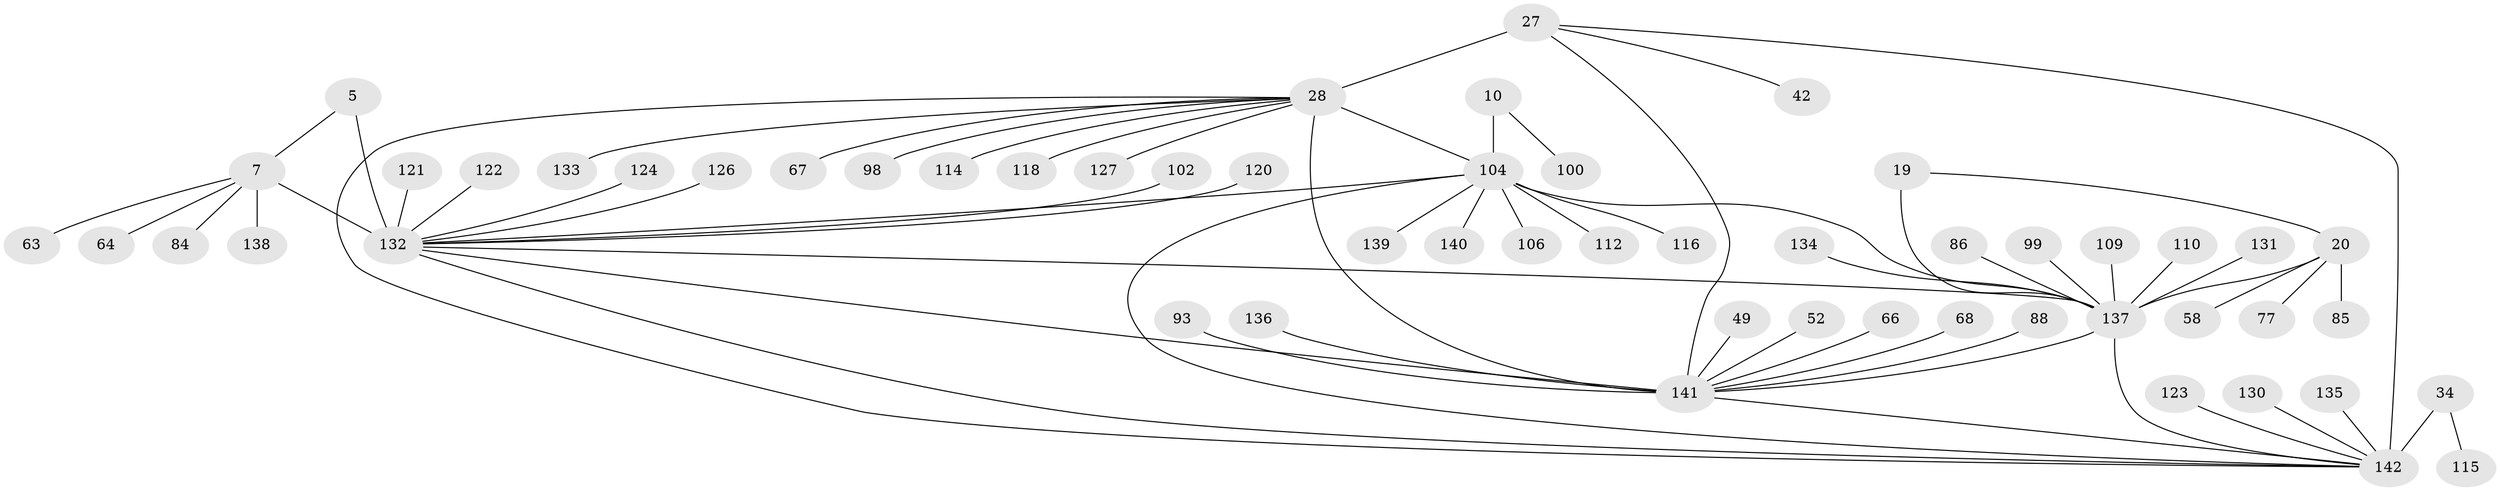 // original degree distribution, {12: 0.04929577464788732, 6: 0.04929577464788732, 13: 0.02112676056338028, 10: 0.02112676056338028, 11: 0.014084507042253521, 7: 0.035211267605633804, 14: 0.007042253521126761, 8: 0.035211267605633804, 9: 0.014084507042253521, 1: 0.5704225352112676, 2: 0.14788732394366197, 3: 0.035211267605633804}
// Generated by graph-tools (version 1.1) at 2025/57/03/04/25 21:57:51]
// undirected, 56 vertices, 66 edges
graph export_dot {
graph [start="1"]
  node [color=gray90,style=filled];
  5 [super="+2"];
  7 [super="+4"];
  10 [super="+8"];
  19 [super="+18"];
  20 [super="+16"];
  27 [super="+26"];
  28 [super="+24+25"];
  34 [super="+31"];
  42;
  49;
  52;
  58;
  63;
  64;
  66;
  67 [super="+41"];
  68;
  77;
  84 [super="+75"];
  85;
  86 [super="+76"];
  88;
  93;
  98;
  99;
  100 [super="+44+61"];
  102;
  104 [super="+97+14+73+80"];
  106;
  109 [super="+72"];
  110;
  112;
  114;
  115 [super="+111"];
  116 [super="+105"];
  118;
  120;
  121;
  122 [super="+65"];
  123 [super="+50+71"];
  124;
  126;
  127;
  130;
  131;
  132 [super="+53+47+60+81+82+101"];
  133;
  134 [super="+103"];
  135;
  136;
  137 [super="+95+21+125"];
  138 [super="+113"];
  139 [super="+57"];
  140;
  141 [super="+55+129+23"];
  142 [super="+128+92+94+107+108+119"];
  5 -- 7 [weight=4];
  5 -- 132 [weight=6];
  7 -- 64;
  7 -- 63;
  7 -- 84;
  7 -- 138;
  7 -- 132 [weight=6];
  10 -- 100;
  10 -- 104 [weight=10];
  19 -- 20 [weight=4];
  19 -- 137 [weight=6];
  20 -- 58;
  20 -- 85;
  20 -- 77;
  20 -- 137 [weight=6];
  27 -- 28 [weight=6];
  27 -- 142;
  27 -- 42;
  27 -- 141 [weight=4];
  28 -- 98;
  28 -- 114;
  28 -- 118;
  28 -- 133;
  28 -- 127;
  28 -- 67;
  28 -- 141 [weight=6];
  28 -- 142;
  28 -- 104;
  34 -- 115;
  34 -- 142 [weight=10];
  49 -- 141;
  52 -- 141;
  66 -- 141;
  68 -- 141;
  86 -- 137;
  88 -- 141;
  93 -- 141;
  99 -- 137;
  102 -- 132;
  104 -- 132;
  104 -- 137 [weight=2];
  104 -- 106;
  104 -- 139;
  104 -- 140;
  104 -- 142;
  104 -- 116;
  104 -- 112;
  109 -- 137;
  110 -- 137;
  120 -- 132;
  121 -- 132;
  122 -- 132;
  123 -- 142;
  124 -- 132;
  126 -- 132;
  130 -- 142;
  131 -- 137;
  132 -- 137 [weight=2];
  132 -- 141 [weight=2];
  132 -- 142;
  134 -- 137;
  135 -- 142;
  136 -- 141;
  137 -- 141 [weight=4];
  137 -- 142 [weight=2];
  141 -- 142;
}
